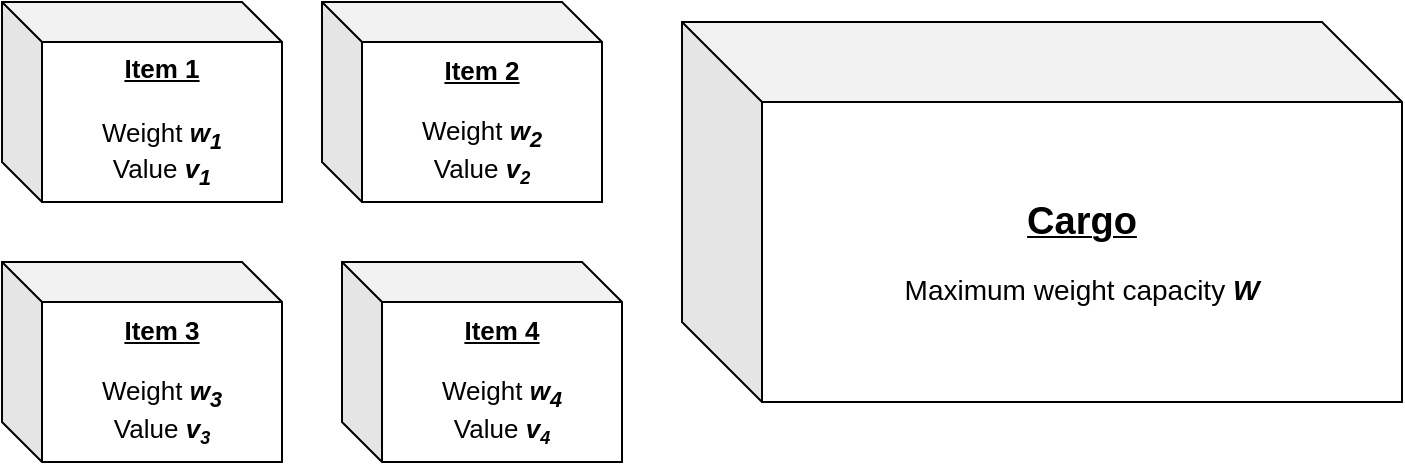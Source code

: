 <mxfile version="14.6.6" type="github">
  <diagram id="mjDdor2wvR_tsNoPI5ix" name="Page-1">
    <mxGraphModel dx="1038" dy="580" grid="1" gridSize="10" guides="1" tooltips="1" connect="1" arrows="1" fold="1" page="1" pageScale="1" pageWidth="850" pageHeight="1100" math="0" shadow="0">
      <root>
        <mxCell id="0" />
        <mxCell id="1" parent="0" />
        <mxCell id="keZ8HktV4vfYoSps4l7r-1" value="&lt;font&gt;&lt;u style=&quot;font-weight: bold&quot;&gt;&lt;font style=&quot;font-size: 19px&quot;&gt;Cargo&lt;/font&gt;&lt;/u&gt;&lt;br&gt;&lt;br&gt;&lt;span style=&quot;font-size: 14px&quot;&gt;Maximum weight capacity &lt;/span&gt;&lt;i style=&quot;font-size: 14px&quot;&gt;&lt;b&gt;W&lt;/b&gt;&lt;/i&gt;&lt;br&gt;&lt;/font&gt;" style="shape=cube;whiteSpace=wrap;html=1;boundedLbl=1;backgroundOutline=1;darkOpacity=0.05;darkOpacity2=0.1;size=40;" vertex="1" parent="1">
          <mxGeometry x="390" y="210" width="360" height="190" as="geometry" />
        </mxCell>
        <mxCell id="keZ8HktV4vfYoSps4l7r-2" value="&lt;font style=&quot;font-size: 13px&quot;&gt;&lt;u style=&quot;font-weight: bold&quot;&gt;Item 1&lt;/u&gt;&lt;br&gt;&lt;br&gt;Weight &lt;b&gt;&lt;i&gt;w&lt;/i&gt;&lt;/b&gt;&lt;sub&gt;&lt;b&gt;&lt;i&gt;1&lt;/i&gt;&lt;/b&gt;&lt;br style=&quot;font-size: 13px&quot;&gt;&lt;/sub&gt;Value &lt;b&gt;&lt;i&gt;v&lt;sub&gt;1&lt;/sub&gt;&lt;/i&gt;&lt;/b&gt;&lt;br&gt;&lt;/font&gt;" style="shape=cube;whiteSpace=wrap;html=1;boundedLbl=1;backgroundOutline=1;darkOpacity=0.05;darkOpacity2=0.1;" vertex="1" parent="1">
          <mxGeometry x="50" y="200" width="140" height="100" as="geometry" />
        </mxCell>
        <mxCell id="keZ8HktV4vfYoSps4l7r-4" value="&lt;font&gt;&lt;u style=&quot;font-size: 13px ; font-weight: bold&quot;&gt;Item 2&lt;/u&gt;&lt;br&gt;&lt;br&gt;&lt;span style=&quot;font-size: 13px&quot;&gt;Weight &lt;/span&gt;&lt;b style=&quot;font-size: 13px&quot;&gt;&lt;i&gt;w&lt;sub&gt;2&lt;/sub&gt;&lt;/i&gt;&lt;/b&gt;&lt;sub style=&quot;font-size: 13px&quot;&gt;&lt;br style=&quot;font-size: 13px&quot;&gt;&lt;/sub&gt;&lt;span style=&quot;font-size: 13px&quot;&gt;Value &lt;/span&gt;&lt;b&gt;&lt;i&gt;&lt;span style=&quot;font-size: 13px&quot;&gt;v&lt;/span&gt;&lt;span style=&quot;font-size: 10.833px&quot;&gt;&lt;sub&gt;2&lt;/sub&gt;&lt;/span&gt;&lt;/i&gt;&lt;/b&gt;&lt;br&gt;&lt;/font&gt;" style="shape=cube;whiteSpace=wrap;html=1;boundedLbl=1;backgroundOutline=1;darkOpacity=0.05;darkOpacity2=0.1;" vertex="1" parent="1">
          <mxGeometry x="210" y="200" width="140" height="100" as="geometry" />
        </mxCell>
        <mxCell id="keZ8HktV4vfYoSps4l7r-5" value="&lt;font&gt;&lt;u style=&quot;font-size: 13px ; font-weight: bold&quot;&gt;Item 3&lt;/u&gt;&lt;br&gt;&lt;br&gt;&lt;span style=&quot;font-size: 13px&quot;&gt;Weight &lt;/span&gt;&lt;b style=&quot;font-size: 13px&quot;&gt;&lt;i&gt;w&lt;sub&gt;3&lt;/sub&gt;&lt;/i&gt;&lt;/b&gt;&lt;sub style=&quot;font-size: 13px&quot;&gt;&lt;br style=&quot;font-size: 13px&quot;&gt;&lt;/sub&gt;&lt;span style=&quot;font-size: 13px&quot;&gt;Value &lt;/span&gt;&lt;b&gt;&lt;i&gt;&lt;span style=&quot;font-size: 13px&quot;&gt;v&lt;/span&gt;&lt;span style=&quot;font-size: 10.833px&quot;&gt;&lt;sub&gt;3&lt;/sub&gt;&lt;/span&gt;&lt;/i&gt;&lt;/b&gt;&lt;br&gt;&lt;/font&gt;" style="shape=cube;whiteSpace=wrap;html=1;boundedLbl=1;backgroundOutline=1;darkOpacity=0.05;darkOpacity2=0.1;" vertex="1" parent="1">
          <mxGeometry x="50" y="330" width="140" height="100" as="geometry" />
        </mxCell>
        <mxCell id="keZ8HktV4vfYoSps4l7r-6" value="&lt;font&gt;&lt;u style=&quot;font-size: 13px ; font-weight: bold&quot;&gt;Item 4&lt;/u&gt;&lt;br&gt;&lt;br&gt;&lt;span style=&quot;font-size: 13px&quot;&gt;Weight &lt;/span&gt;&lt;b style=&quot;font-size: 13px&quot;&gt;&lt;i&gt;w&lt;sub&gt;4&lt;/sub&gt;&lt;/i&gt;&lt;/b&gt;&lt;sub style=&quot;font-size: 13px&quot;&gt;&lt;br style=&quot;font-size: 13px&quot;&gt;&lt;/sub&gt;&lt;span style=&quot;font-size: 13px&quot;&gt;Value &lt;/span&gt;&lt;b&gt;&lt;i&gt;&lt;span style=&quot;font-size: 13px&quot;&gt;v&lt;/span&gt;&lt;span style=&quot;font-size: 10.833px&quot;&gt;&lt;sub&gt;4&lt;/sub&gt;&lt;/span&gt;&lt;/i&gt;&lt;/b&gt;&lt;br&gt;&lt;/font&gt;" style="shape=cube;whiteSpace=wrap;html=1;boundedLbl=1;backgroundOutline=1;darkOpacity=0.05;darkOpacity2=0.1;" vertex="1" parent="1">
          <mxGeometry x="220" y="330" width="140" height="100" as="geometry" />
        </mxCell>
      </root>
    </mxGraphModel>
  </diagram>
</mxfile>
